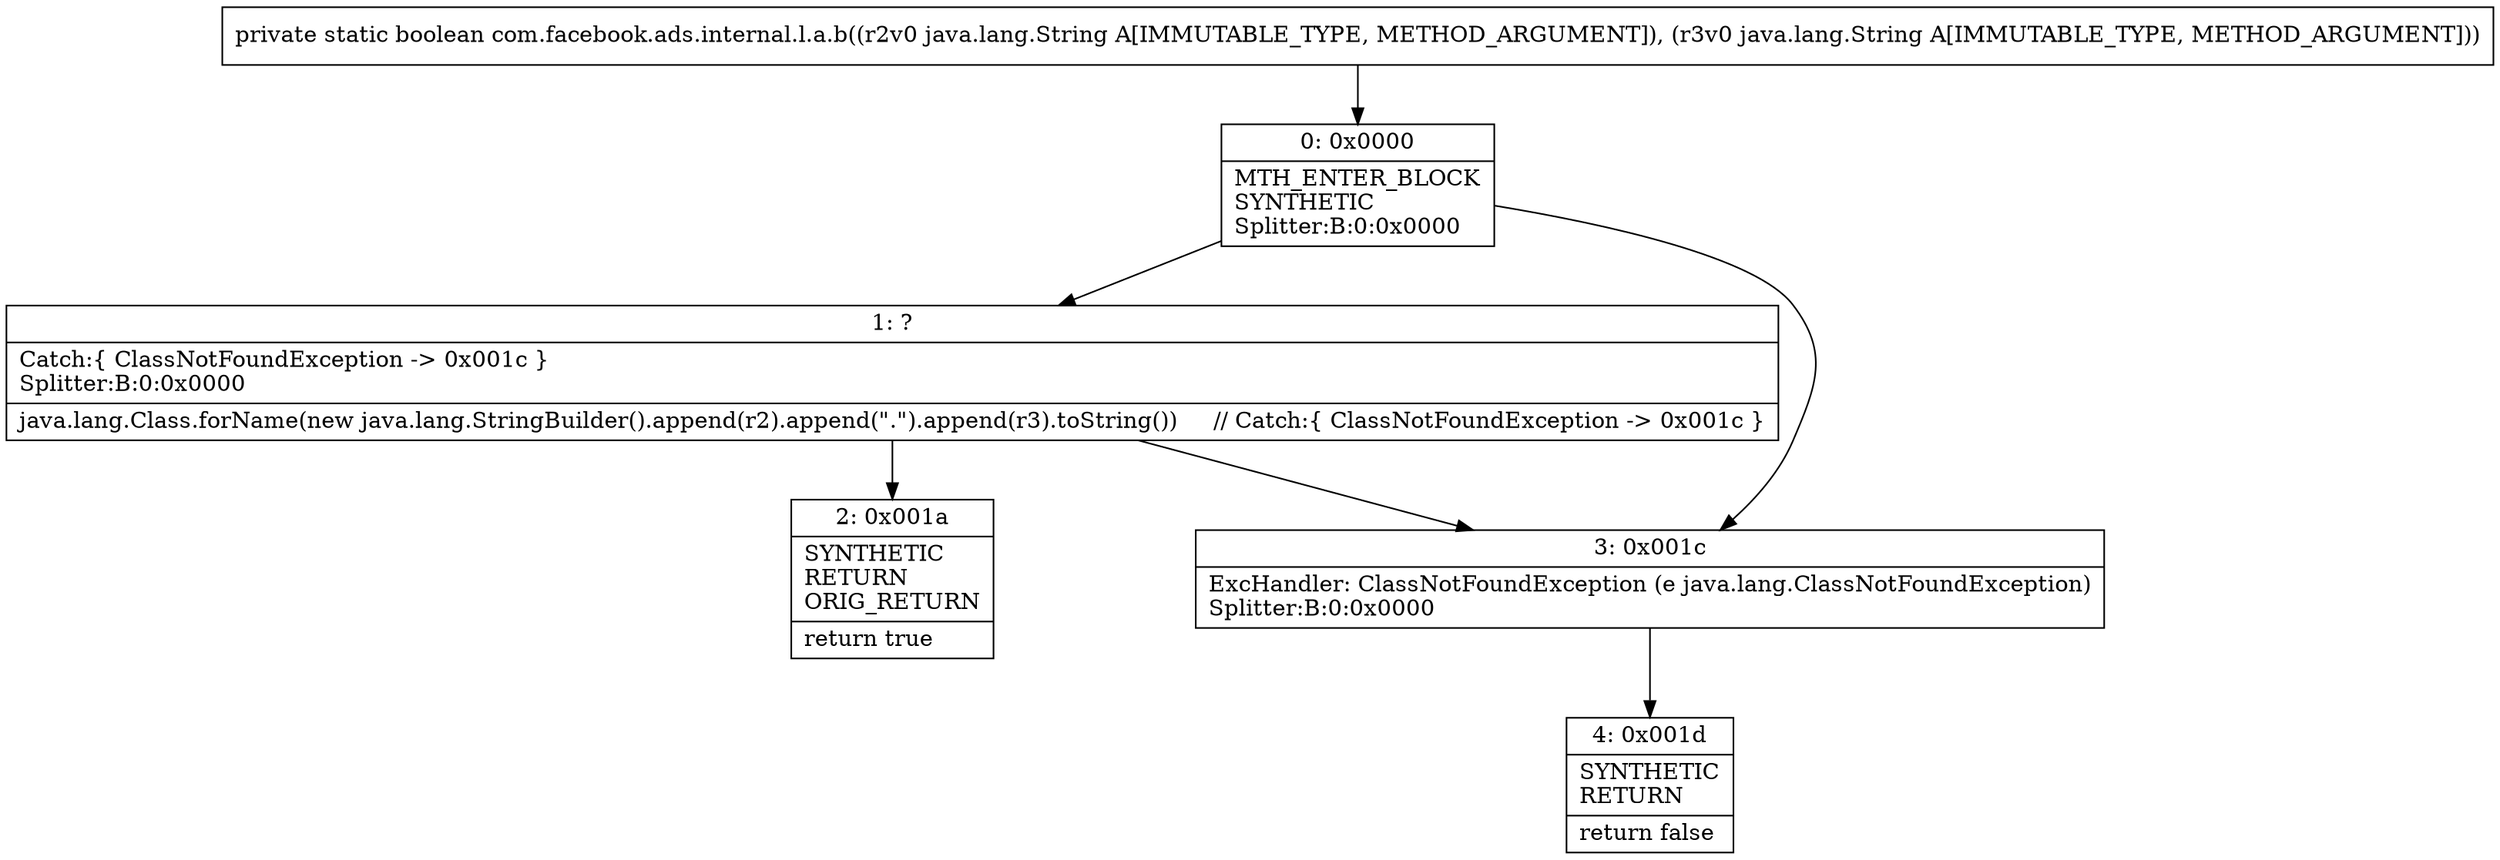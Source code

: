digraph "CFG forcom.facebook.ads.internal.l.a.b(Ljava\/lang\/String;Ljava\/lang\/String;)Z" {
Node_0 [shape=record,label="{0\:\ 0x0000|MTH_ENTER_BLOCK\lSYNTHETIC\lSplitter:B:0:0x0000\l}"];
Node_1 [shape=record,label="{1\:\ ?|Catch:\{ ClassNotFoundException \-\> 0x001c \}\lSplitter:B:0:0x0000\l|java.lang.Class.forName(new java.lang.StringBuilder().append(r2).append(\".\").append(r3).toString())     \/\/ Catch:\{ ClassNotFoundException \-\> 0x001c \}\l}"];
Node_2 [shape=record,label="{2\:\ 0x001a|SYNTHETIC\lRETURN\lORIG_RETURN\l|return true\l}"];
Node_3 [shape=record,label="{3\:\ 0x001c|ExcHandler: ClassNotFoundException (e java.lang.ClassNotFoundException)\lSplitter:B:0:0x0000\l}"];
Node_4 [shape=record,label="{4\:\ 0x001d|SYNTHETIC\lRETURN\l|return false\l}"];
MethodNode[shape=record,label="{private static boolean com.facebook.ads.internal.l.a.b((r2v0 java.lang.String A[IMMUTABLE_TYPE, METHOD_ARGUMENT]), (r3v0 java.lang.String A[IMMUTABLE_TYPE, METHOD_ARGUMENT])) }"];
MethodNode -> Node_0;
Node_0 -> Node_1;
Node_0 -> Node_3;
Node_1 -> Node_2;
Node_1 -> Node_3;
Node_3 -> Node_4;
}

